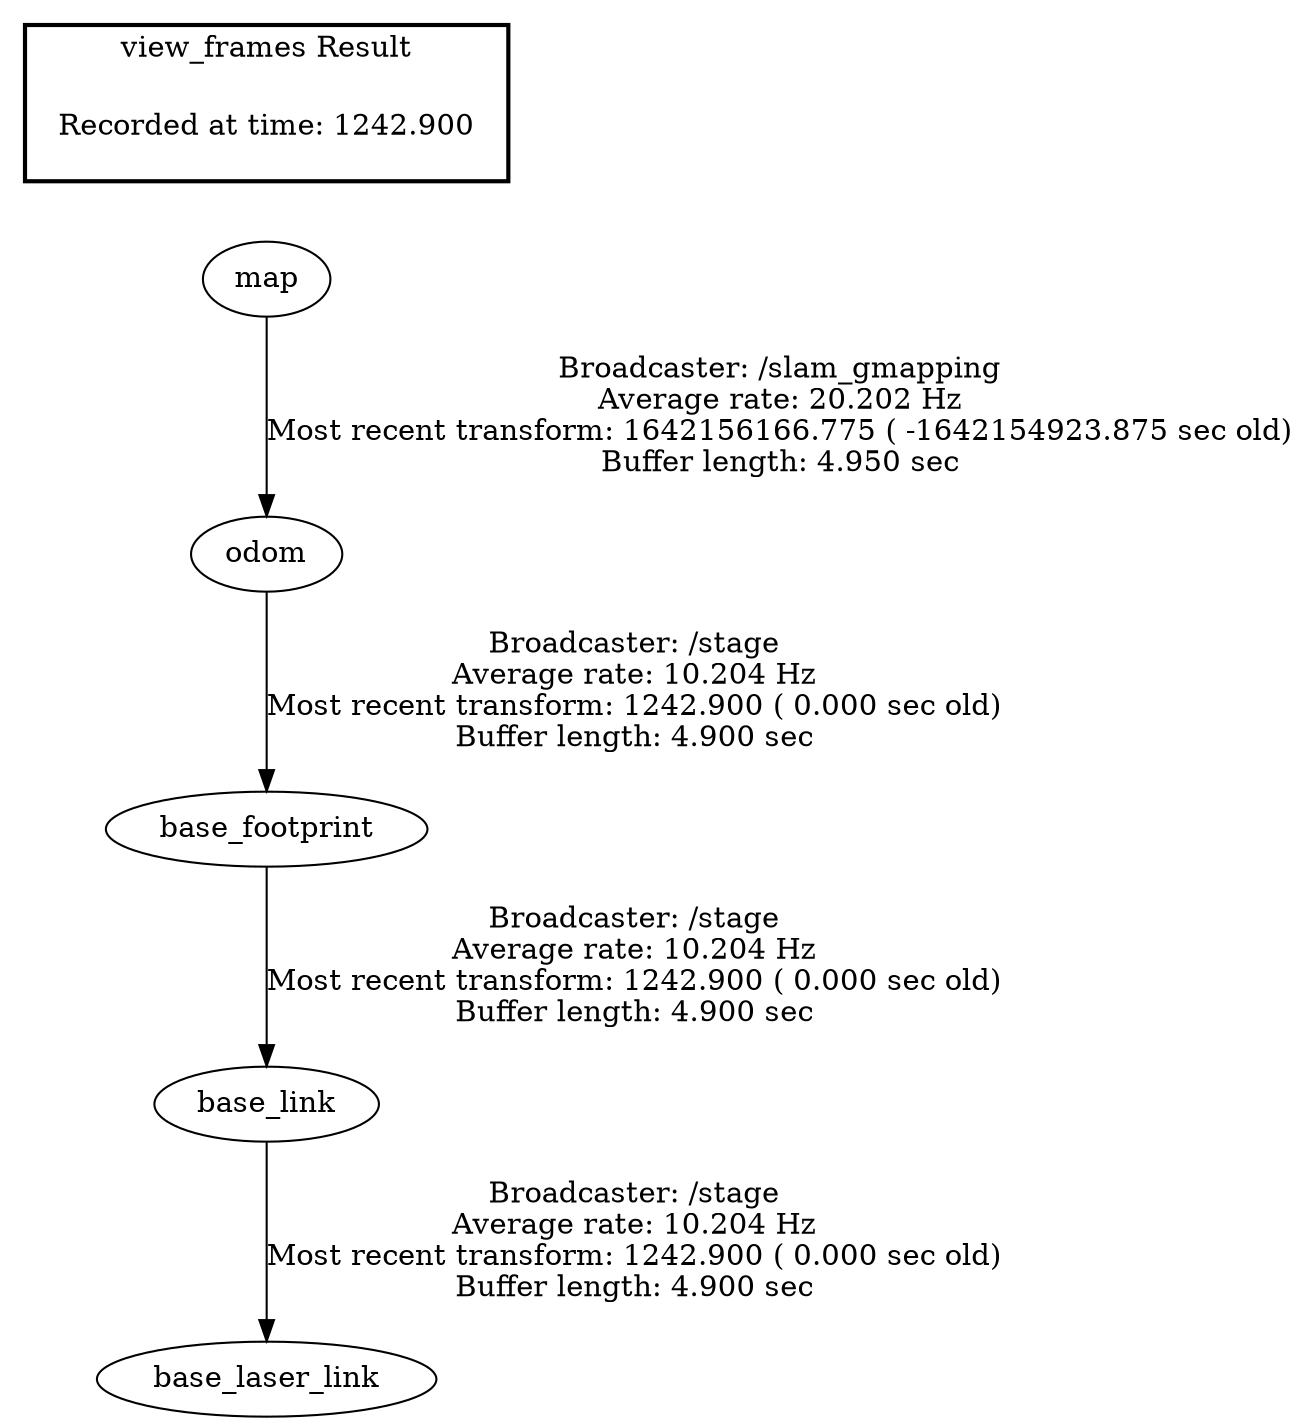 digraph G {
"map" -> "odom"[label="Broadcaster: /slam_gmapping\nAverage rate: 20.202 Hz\nMost recent transform: 1642156166.775 ( -1642154923.875 sec old)\nBuffer length: 4.950 sec\n"];
"base_link" -> "base_laser_link"[label="Broadcaster: /stage\nAverage rate: 10.204 Hz\nMost recent transform: 1242.900 ( 0.000 sec old)\nBuffer length: 4.900 sec\n"];
"base_footprint" -> "base_link"[label="Broadcaster: /stage\nAverage rate: 10.204 Hz\nMost recent transform: 1242.900 ( 0.000 sec old)\nBuffer length: 4.900 sec\n"];
"odom" -> "base_footprint"[label="Broadcaster: /stage\nAverage rate: 10.204 Hz\nMost recent transform: 1242.900 ( 0.000 sec old)\nBuffer length: 4.900 sec\n"];
edge [style=invis];
 subgraph cluster_legend { style=bold; color=black; label ="view_frames Result";
"Recorded at time: 1242.900"[ shape=plaintext ] ;
 }->"map";
}